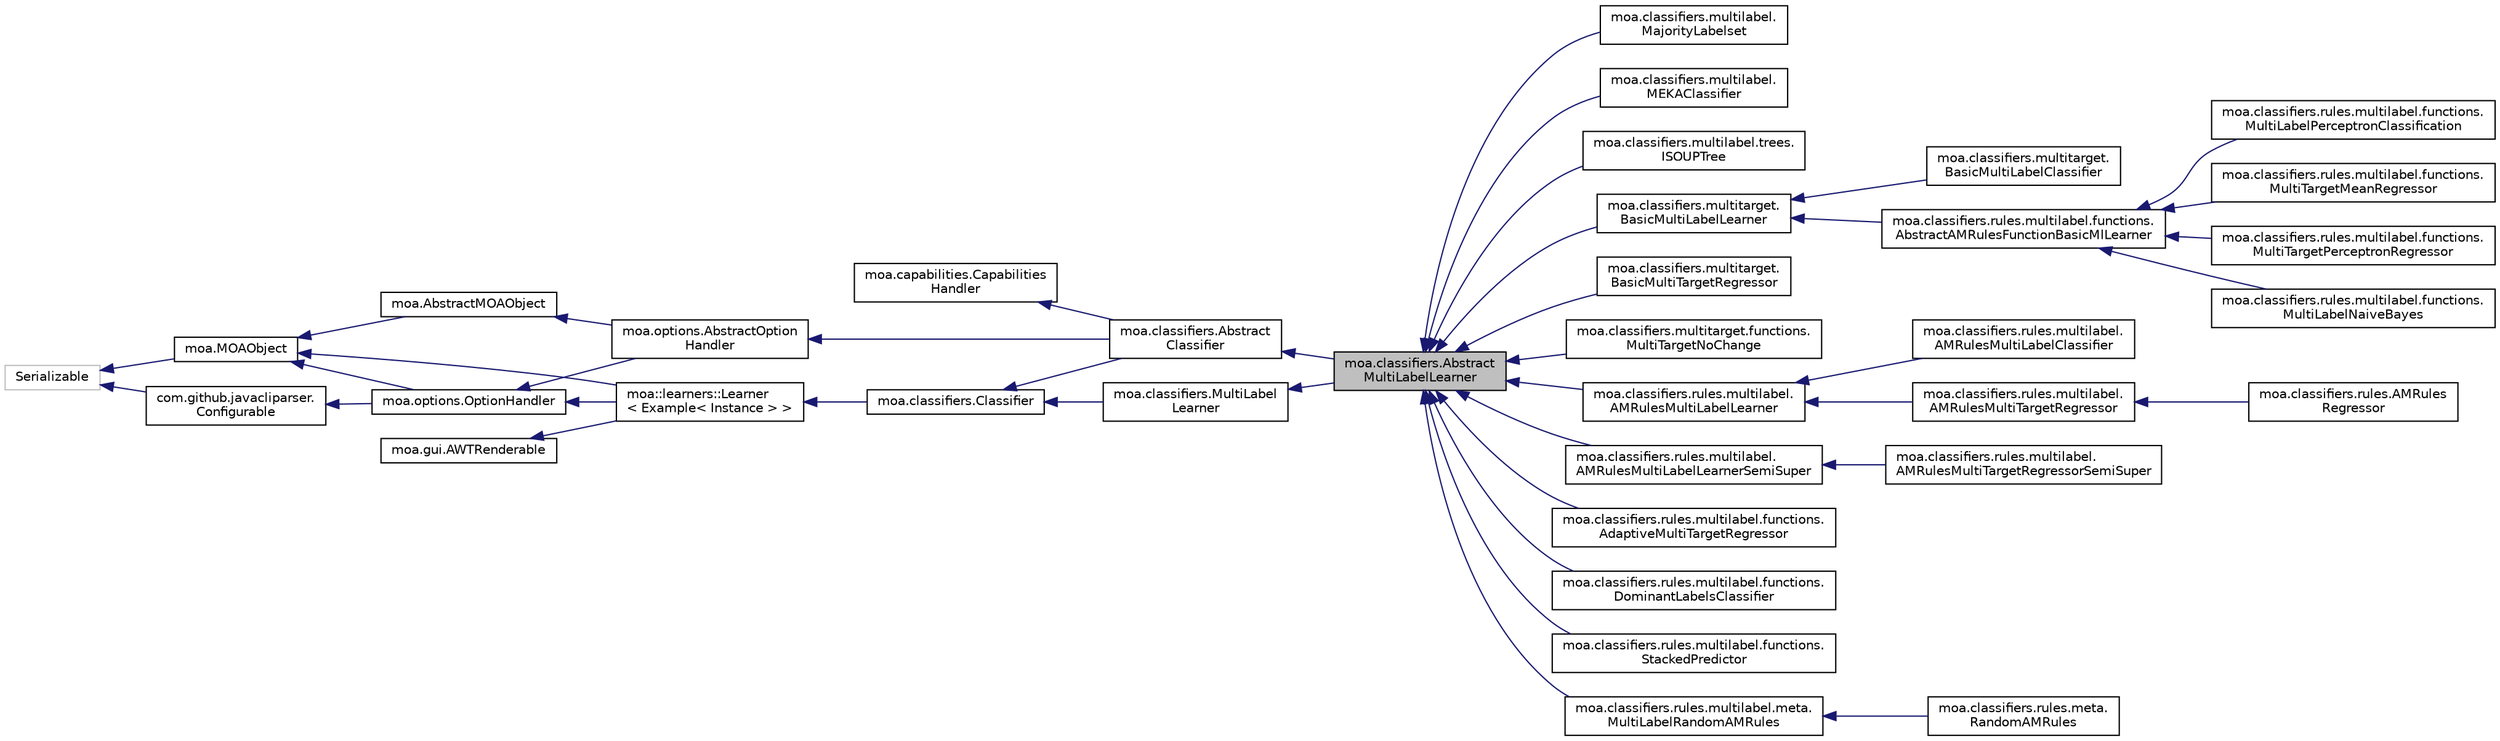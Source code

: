 digraph "moa.classifiers.AbstractMultiLabelLearner"
{
 // LATEX_PDF_SIZE
  edge [fontname="Helvetica",fontsize="10",labelfontname="Helvetica",labelfontsize="10"];
  node [fontname="Helvetica",fontsize="10",shape=record];
  rankdir="LR";
  Node1 [label="moa.classifiers.Abstract\lMultiLabelLearner",height=0.2,width=0.4,color="black", fillcolor="grey75", style="filled", fontcolor="black",tooltip=" "];
  Node2 -> Node1 [dir="back",color="midnightblue",fontsize="10",style="solid"];
  Node2 [label="moa.classifiers.Abstract\lClassifier",height=0.2,width=0.4,color="black", fillcolor="white", style="filled",URL="$classmoa_1_1classifiers_1_1_abstract_classifier.html",tooltip=" "];
  Node3 -> Node2 [dir="back",color="midnightblue",fontsize="10",style="solid"];
  Node3 [label="moa.options.AbstractOption\lHandler",height=0.2,width=0.4,color="black", fillcolor="white", style="filled",URL="$classmoa_1_1options_1_1_abstract_option_handler.html",tooltip=" "];
  Node4 -> Node3 [dir="back",color="midnightblue",fontsize="10",style="solid"];
  Node4 [label="moa.AbstractMOAObject",height=0.2,width=0.4,color="black", fillcolor="white", style="filled",URL="$classmoa_1_1_abstract_m_o_a_object.html",tooltip=" "];
  Node5 -> Node4 [dir="back",color="midnightblue",fontsize="10",style="solid"];
  Node5 [label="moa.MOAObject",height=0.2,width=0.4,color="black", fillcolor="white", style="filled",URL="$interfacemoa_1_1_m_o_a_object.html",tooltip=" "];
  Node6 -> Node5 [dir="back",color="midnightblue",fontsize="10",style="solid"];
  Node6 [label="Serializable",height=0.2,width=0.4,color="grey75", fillcolor="white", style="filled",tooltip=" "];
  Node7 -> Node3 [dir="back",color="midnightblue",fontsize="10",style="solid"];
  Node7 [label="moa.options.OptionHandler",height=0.2,width=0.4,color="black", fillcolor="white", style="filled",URL="$interfacemoa_1_1options_1_1_option_handler.html",tooltip=" "];
  Node5 -> Node7 [dir="back",color="midnightblue",fontsize="10",style="solid"];
  Node8 -> Node7 [dir="back",color="midnightblue",fontsize="10",style="solid"];
  Node8 [label="com.github.javacliparser.\lConfigurable",height=0.2,width=0.4,color="black", fillcolor="white", style="filled",URL="$interfacecom_1_1github_1_1javacliparser_1_1_configurable.html",tooltip=" "];
  Node6 -> Node8 [dir="back",color="midnightblue",fontsize="10",style="solid"];
  Node9 -> Node2 [dir="back",color="midnightblue",fontsize="10",style="solid"];
  Node9 [label="moa.classifiers.Classifier",height=0.2,width=0.4,color="black", fillcolor="white", style="filled",URL="$interfacemoa_1_1classifiers_1_1_classifier.html",tooltip=" "];
  Node10 -> Node9 [dir="back",color="midnightblue",fontsize="10",style="solid"];
  Node10 [label="moa::learners::Learner\l\< Example\< Instance \> \>",height=0.2,width=0.4,color="black", fillcolor="white", style="filled",URL="$interfacemoa_1_1learners_1_1_learner.html",tooltip=" "];
  Node5 -> Node10 [dir="back",color="midnightblue",fontsize="10",style="solid"];
  Node7 -> Node10 [dir="back",color="midnightblue",fontsize="10",style="solid"];
  Node11 -> Node10 [dir="back",color="midnightblue",fontsize="10",style="solid"];
  Node11 [label="moa.gui.AWTRenderable",height=0.2,width=0.4,color="black", fillcolor="white", style="filled",URL="$interfacemoa_1_1gui_1_1_a_w_t_renderable.html",tooltip=" "];
  Node12 -> Node2 [dir="back",color="midnightblue",fontsize="10",style="solid"];
  Node12 [label="moa.capabilities.Capabilities\lHandler",height=0.2,width=0.4,color="black", fillcolor="white", style="filled",URL="$interfacemoa_1_1capabilities_1_1_capabilities_handler.html",tooltip=" "];
  Node13 -> Node1 [dir="back",color="midnightblue",fontsize="10",style="solid"];
  Node13 [label="moa.classifiers.MultiLabel\lLearner",height=0.2,width=0.4,color="black", fillcolor="white", style="filled",URL="$interfacemoa_1_1classifiers_1_1_multi_label_learner.html",tooltip=" "];
  Node9 -> Node13 [dir="back",color="midnightblue",fontsize="10",style="solid"];
  Node1 -> Node14 [dir="back",color="midnightblue",fontsize="10",style="solid"];
  Node14 [label="moa.classifiers.multilabel.\lMajorityLabelset",height=0.2,width=0.4,color="black", fillcolor="white", style="filled",URL="$classmoa_1_1classifiers_1_1multilabel_1_1_majority_labelset.html",tooltip=" "];
  Node1 -> Node15 [dir="back",color="midnightblue",fontsize="10",style="solid"];
  Node15 [label="moa.classifiers.multilabel.\lMEKAClassifier",height=0.2,width=0.4,color="black", fillcolor="white", style="filled",URL="$classmoa_1_1classifiers_1_1multilabel_1_1_m_e_k_a_classifier.html",tooltip=" "];
  Node1 -> Node16 [dir="back",color="midnightblue",fontsize="10",style="solid"];
  Node16 [label="moa.classifiers.multilabel.trees.\lISOUPTree",height=0.2,width=0.4,color="black", fillcolor="white", style="filled",URL="$classmoa_1_1classifiers_1_1multilabel_1_1trees_1_1_i_s_o_u_p_tree.html",tooltip=" "];
  Node1 -> Node17 [dir="back",color="midnightblue",fontsize="10",style="solid"];
  Node17 [label="moa.classifiers.multitarget.\lBasicMultiLabelLearner",height=0.2,width=0.4,color="black", fillcolor="white", style="filled",URL="$classmoa_1_1classifiers_1_1multitarget_1_1_basic_multi_label_learner.html",tooltip=" "];
  Node17 -> Node18 [dir="back",color="midnightblue",fontsize="10",style="solid"];
  Node18 [label="moa.classifiers.multitarget.\lBasicMultiLabelClassifier",height=0.2,width=0.4,color="black", fillcolor="white", style="filled",URL="$classmoa_1_1classifiers_1_1multitarget_1_1_basic_multi_label_classifier.html",tooltip=" "];
  Node17 -> Node19 [dir="back",color="midnightblue",fontsize="10",style="solid"];
  Node19 [label="moa.classifiers.rules.multilabel.functions.\lAbstractAMRulesFunctionBasicMlLearner",height=0.2,width=0.4,color="black", fillcolor="white", style="filled",URL="$classmoa_1_1classifiers_1_1rules_1_1multilabel_1_1functions_1_1_abstract_a_m_rules_function_basic_ml_learner.html",tooltip=" "];
  Node19 -> Node20 [dir="back",color="midnightblue",fontsize="10",style="solid"];
  Node20 [label="moa.classifiers.rules.multilabel.functions.\lMultiLabelNaiveBayes",height=0.2,width=0.4,color="black", fillcolor="white", style="filled",URL="$classmoa_1_1classifiers_1_1rules_1_1multilabel_1_1functions_1_1_multi_label_naive_bayes.html",tooltip=" "];
  Node19 -> Node21 [dir="back",color="midnightblue",fontsize="10",style="solid"];
  Node21 [label="moa.classifiers.rules.multilabel.functions.\lMultiLabelPerceptronClassification",height=0.2,width=0.4,color="black", fillcolor="white", style="filled",URL="$classmoa_1_1classifiers_1_1rules_1_1multilabel_1_1functions_1_1_multi_label_perceptron_classification.html",tooltip=" "];
  Node19 -> Node22 [dir="back",color="midnightblue",fontsize="10",style="solid"];
  Node22 [label="moa.classifiers.rules.multilabel.functions.\lMultiTargetMeanRegressor",height=0.2,width=0.4,color="black", fillcolor="white", style="filled",URL="$classmoa_1_1classifiers_1_1rules_1_1multilabel_1_1functions_1_1_multi_target_mean_regressor.html",tooltip=" "];
  Node19 -> Node23 [dir="back",color="midnightblue",fontsize="10",style="solid"];
  Node23 [label="moa.classifiers.rules.multilabel.functions.\lMultiTargetPerceptronRegressor",height=0.2,width=0.4,color="black", fillcolor="white", style="filled",URL="$classmoa_1_1classifiers_1_1rules_1_1multilabel_1_1functions_1_1_multi_target_perceptron_regressor.html",tooltip=" "];
  Node1 -> Node24 [dir="back",color="midnightblue",fontsize="10",style="solid"];
  Node24 [label="moa.classifiers.multitarget.\lBasicMultiTargetRegressor",height=0.2,width=0.4,color="black", fillcolor="white", style="filled",URL="$classmoa_1_1classifiers_1_1multitarget_1_1_basic_multi_target_regressor.html",tooltip=" "];
  Node1 -> Node25 [dir="back",color="midnightblue",fontsize="10",style="solid"];
  Node25 [label="moa.classifiers.multitarget.functions.\lMultiTargetNoChange",height=0.2,width=0.4,color="black", fillcolor="white", style="filled",URL="$classmoa_1_1classifiers_1_1multitarget_1_1functions_1_1_multi_target_no_change.html",tooltip=" "];
  Node1 -> Node26 [dir="back",color="midnightblue",fontsize="10",style="solid"];
  Node26 [label="moa.classifiers.rules.multilabel.\lAMRulesMultiLabelLearner",height=0.2,width=0.4,color="black", fillcolor="white", style="filled",URL="$classmoa_1_1classifiers_1_1rules_1_1multilabel_1_1_a_m_rules_multi_label_learner.html",tooltip=" "];
  Node26 -> Node27 [dir="back",color="midnightblue",fontsize="10",style="solid"];
  Node27 [label="moa.classifiers.rules.multilabel.\lAMRulesMultiLabelClassifier",height=0.2,width=0.4,color="black", fillcolor="white", style="filled",URL="$classmoa_1_1classifiers_1_1rules_1_1multilabel_1_1_a_m_rules_multi_label_classifier.html",tooltip=" "];
  Node26 -> Node28 [dir="back",color="midnightblue",fontsize="10",style="solid"];
  Node28 [label="moa.classifiers.rules.multilabel.\lAMRulesMultiTargetRegressor",height=0.2,width=0.4,color="black", fillcolor="white", style="filled",URL="$classmoa_1_1classifiers_1_1rules_1_1multilabel_1_1_a_m_rules_multi_target_regressor.html",tooltip=" "];
  Node28 -> Node29 [dir="back",color="midnightblue",fontsize="10",style="solid"];
  Node29 [label="moa.classifiers.rules.AMRules\lRegressor",height=0.2,width=0.4,color="black", fillcolor="white", style="filled",URL="$classmoa_1_1classifiers_1_1rules_1_1_a_m_rules_regressor.html",tooltip=" "];
  Node1 -> Node30 [dir="back",color="midnightblue",fontsize="10",style="solid"];
  Node30 [label="moa.classifiers.rules.multilabel.\lAMRulesMultiLabelLearnerSemiSuper",height=0.2,width=0.4,color="black", fillcolor="white", style="filled",URL="$classmoa_1_1classifiers_1_1rules_1_1multilabel_1_1_a_m_rules_multi_label_learner_semi_super.html",tooltip=" "];
  Node30 -> Node31 [dir="back",color="midnightblue",fontsize="10",style="solid"];
  Node31 [label="moa.classifiers.rules.multilabel.\lAMRulesMultiTargetRegressorSemiSuper",height=0.2,width=0.4,color="black", fillcolor="white", style="filled",URL="$classmoa_1_1classifiers_1_1rules_1_1multilabel_1_1_a_m_rules_multi_target_regressor_semi_super.html",tooltip=" "];
  Node1 -> Node32 [dir="back",color="midnightblue",fontsize="10",style="solid"];
  Node32 [label="moa.classifiers.rules.multilabel.functions.\lAdaptiveMultiTargetRegressor",height=0.2,width=0.4,color="black", fillcolor="white", style="filled",URL="$classmoa_1_1classifiers_1_1rules_1_1multilabel_1_1functions_1_1_adaptive_multi_target_regressor.html",tooltip=" "];
  Node1 -> Node33 [dir="back",color="midnightblue",fontsize="10",style="solid"];
  Node33 [label="moa.classifiers.rules.multilabel.functions.\lDominantLabelsClassifier",height=0.2,width=0.4,color="black", fillcolor="white", style="filled",URL="$classmoa_1_1classifiers_1_1rules_1_1multilabel_1_1functions_1_1_dominant_labels_classifier.html",tooltip=" "];
  Node1 -> Node34 [dir="back",color="midnightblue",fontsize="10",style="solid"];
  Node34 [label="moa.classifiers.rules.multilabel.functions.\lStackedPredictor",height=0.2,width=0.4,color="black", fillcolor="white", style="filled",URL="$classmoa_1_1classifiers_1_1rules_1_1multilabel_1_1functions_1_1_stacked_predictor.html",tooltip=" "];
  Node1 -> Node35 [dir="back",color="midnightblue",fontsize="10",style="solid"];
  Node35 [label="moa.classifiers.rules.multilabel.meta.\lMultiLabelRandomAMRules",height=0.2,width=0.4,color="black", fillcolor="white", style="filled",URL="$classmoa_1_1classifiers_1_1rules_1_1multilabel_1_1meta_1_1_multi_label_random_a_m_rules.html",tooltip=" "];
  Node35 -> Node36 [dir="back",color="midnightblue",fontsize="10",style="solid"];
  Node36 [label="moa.classifiers.rules.meta.\lRandomAMRules",height=0.2,width=0.4,color="black", fillcolor="white", style="filled",URL="$classmoa_1_1classifiers_1_1rules_1_1meta_1_1_random_a_m_rules.html",tooltip=" "];
}
